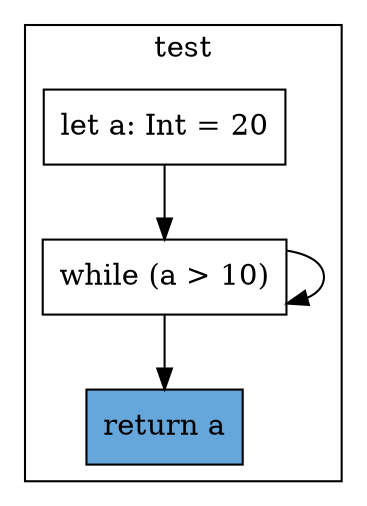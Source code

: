 digraph "unbound-loop-1" {
    node [shape=box];
    subgraph "cluster_test" {
        label="test";
        "test_141" [label="let a: Int = 20"];
        "test_142" [label="while (a > 10)"];
        "test_145" [label="return a",style=filled,fillcolor="#66A7DB"];
        "test_141" -> "test_142";
        "test_142" -> "test_142";
        "test_142" -> "test_145";
    }
}
